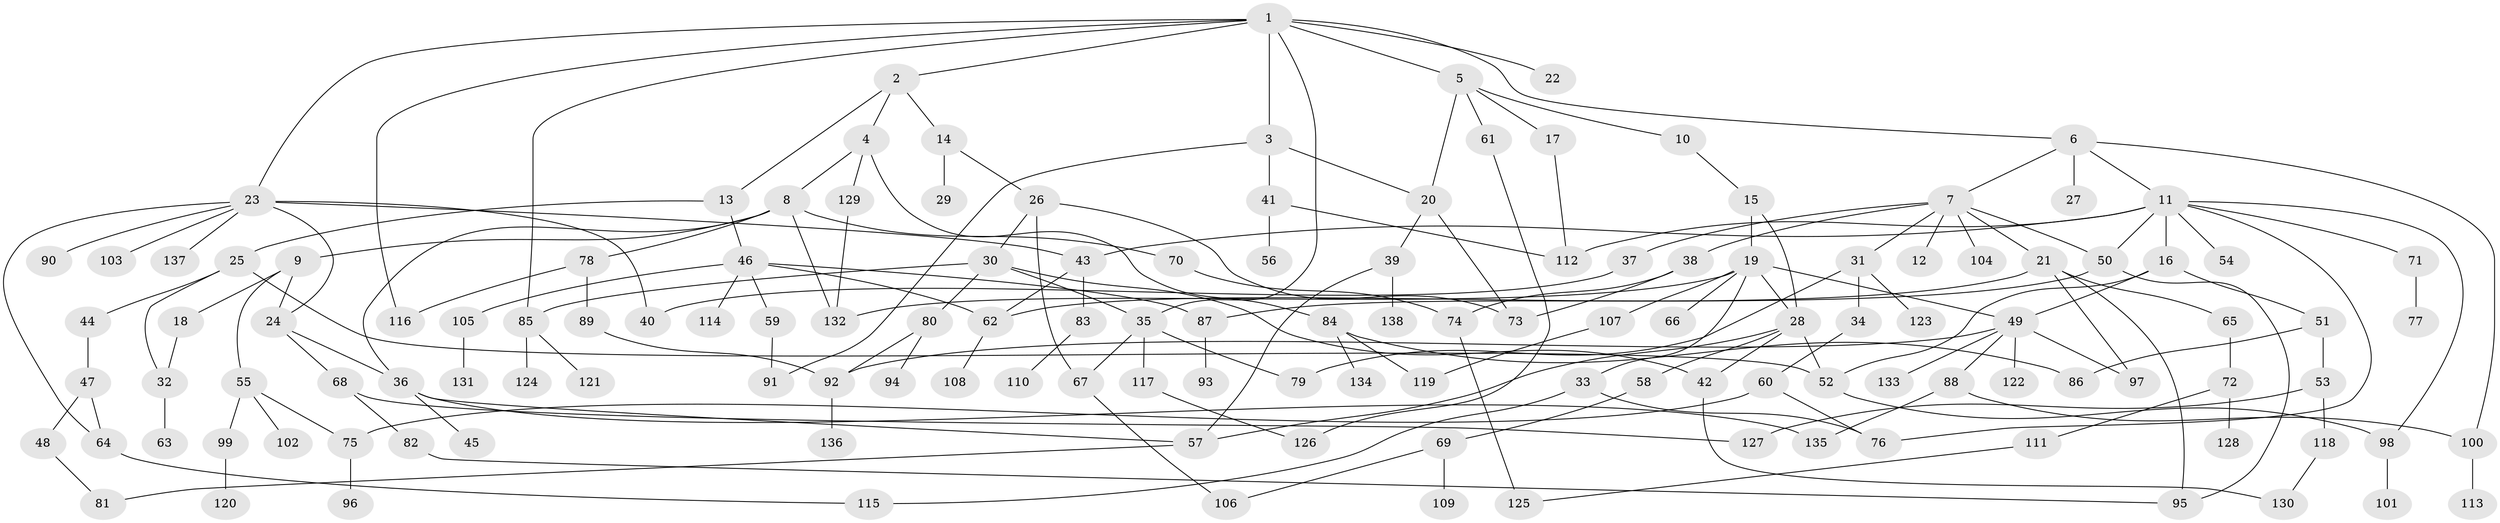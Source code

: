 // Generated by graph-tools (version 1.1) at 2025/25/03/09/25 03:25:34]
// undirected, 138 vertices, 188 edges
graph export_dot {
graph [start="1"]
  node [color=gray90,style=filled];
  1;
  2;
  3;
  4;
  5;
  6;
  7;
  8;
  9;
  10;
  11;
  12;
  13;
  14;
  15;
  16;
  17;
  18;
  19;
  20;
  21;
  22;
  23;
  24;
  25;
  26;
  27;
  28;
  29;
  30;
  31;
  32;
  33;
  34;
  35;
  36;
  37;
  38;
  39;
  40;
  41;
  42;
  43;
  44;
  45;
  46;
  47;
  48;
  49;
  50;
  51;
  52;
  53;
  54;
  55;
  56;
  57;
  58;
  59;
  60;
  61;
  62;
  63;
  64;
  65;
  66;
  67;
  68;
  69;
  70;
  71;
  72;
  73;
  74;
  75;
  76;
  77;
  78;
  79;
  80;
  81;
  82;
  83;
  84;
  85;
  86;
  87;
  88;
  89;
  90;
  91;
  92;
  93;
  94;
  95;
  96;
  97;
  98;
  99;
  100;
  101;
  102;
  103;
  104;
  105;
  106;
  107;
  108;
  109;
  110;
  111;
  112;
  113;
  114;
  115;
  116;
  117;
  118;
  119;
  120;
  121;
  122;
  123;
  124;
  125;
  126;
  127;
  128;
  129;
  130;
  131;
  132;
  133;
  134;
  135;
  136;
  137;
  138;
  1 -- 2;
  1 -- 3;
  1 -- 5;
  1 -- 6;
  1 -- 22;
  1 -- 23;
  1 -- 35;
  1 -- 85;
  1 -- 116;
  2 -- 4;
  2 -- 13;
  2 -- 14;
  3 -- 41;
  3 -- 20;
  3 -- 91;
  4 -- 8;
  4 -- 84;
  4 -- 129;
  5 -- 10;
  5 -- 17;
  5 -- 20;
  5 -- 61;
  6 -- 7;
  6 -- 11;
  6 -- 27;
  6 -- 100;
  7 -- 12;
  7 -- 21;
  7 -- 31;
  7 -- 37;
  7 -- 38;
  7 -- 104;
  7 -- 50;
  8 -- 9;
  8 -- 70;
  8 -- 78;
  8 -- 132;
  8 -- 36;
  9 -- 18;
  9 -- 24;
  9 -- 55;
  10 -- 15;
  11 -- 16;
  11 -- 43;
  11 -- 50;
  11 -- 54;
  11 -- 71;
  11 -- 98;
  11 -- 112;
  11 -- 76;
  13 -- 25;
  13 -- 46;
  14 -- 26;
  14 -- 29;
  15 -- 19;
  15 -- 28;
  16 -- 51;
  16 -- 49;
  16 -- 52;
  17 -- 112;
  18 -- 32;
  19 -- 28;
  19 -- 33;
  19 -- 49;
  19 -- 66;
  19 -- 107;
  19 -- 132;
  20 -- 39;
  20 -- 73;
  21 -- 65;
  21 -- 97;
  21 -- 62;
  21 -- 95;
  23 -- 40;
  23 -- 90;
  23 -- 103;
  23 -- 137;
  23 -- 43;
  23 -- 64;
  23 -- 24;
  24 -- 36;
  24 -- 68;
  25 -- 32;
  25 -- 44;
  25 -- 52;
  26 -- 30;
  26 -- 73;
  26 -- 67;
  28 -- 42;
  28 -- 52;
  28 -- 58;
  28 -- 57;
  30 -- 80;
  30 -- 85;
  30 -- 35;
  30 -- 42;
  31 -- 34;
  31 -- 79;
  31 -- 123;
  32 -- 63;
  33 -- 76;
  33 -- 115;
  34 -- 60;
  35 -- 67;
  35 -- 117;
  35 -- 79;
  36 -- 45;
  36 -- 135;
  36 -- 57;
  37 -- 40;
  38 -- 74;
  38 -- 73;
  39 -- 57;
  39 -- 138;
  41 -- 56;
  41 -- 112;
  42 -- 130;
  43 -- 83;
  43 -- 62;
  44 -- 47;
  46 -- 59;
  46 -- 62;
  46 -- 105;
  46 -- 114;
  46 -- 87;
  47 -- 48;
  47 -- 64;
  48 -- 81;
  49 -- 88;
  49 -- 92;
  49 -- 97;
  49 -- 122;
  49 -- 133;
  50 -- 87;
  50 -- 95;
  51 -- 53;
  51 -- 86;
  52 -- 98;
  53 -- 118;
  53 -- 127;
  55 -- 75;
  55 -- 99;
  55 -- 102;
  57 -- 81;
  58 -- 69;
  59 -- 91;
  60 -- 76;
  60 -- 75;
  61 -- 126;
  62 -- 108;
  64 -- 115;
  65 -- 72;
  67 -- 106;
  68 -- 82;
  68 -- 127;
  69 -- 106;
  69 -- 109;
  70 -- 74;
  71 -- 77;
  72 -- 111;
  72 -- 128;
  74 -- 125;
  75 -- 96;
  78 -- 89;
  78 -- 116;
  80 -- 94;
  80 -- 92;
  82 -- 95;
  83 -- 110;
  84 -- 134;
  84 -- 86;
  84 -- 119;
  85 -- 121;
  85 -- 124;
  87 -- 93;
  88 -- 135;
  88 -- 100;
  89 -- 92;
  92 -- 136;
  98 -- 101;
  99 -- 120;
  100 -- 113;
  105 -- 131;
  107 -- 119;
  111 -- 125;
  117 -- 126;
  118 -- 130;
  129 -- 132;
}
